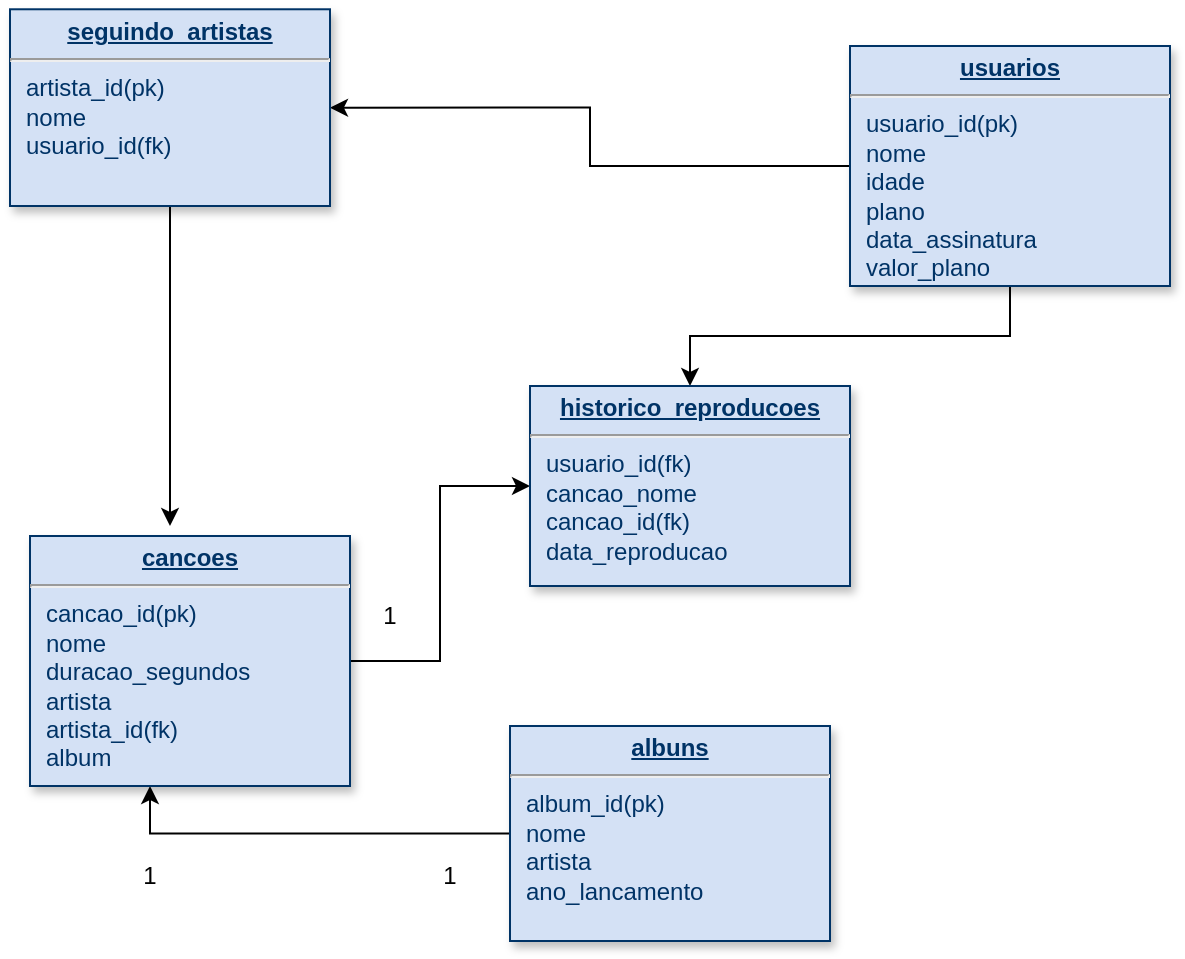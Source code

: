 <mxfile version="18.2.0" type="google"><diagram name="Page-1" id="efa7a0a1-bf9b-a30e-e6df-94a7791c09e9"><mxGraphModel grid="1" page="1" gridSize="10" guides="1" tooltips="1" connect="1" arrows="1" fold="1" pageScale="1" pageWidth="826" pageHeight="1169" background="none" math="0" shadow="0"><root><mxCell id="0"/><mxCell id="1" parent="0"/><mxCell id="njV9ArCqZyWYVVgnJBmj-116" style="edgeStyle=orthogonalEdgeStyle;rounded=0;orthogonalLoop=1;jettySize=auto;html=1;exitX=0;exitY=0.5;exitDx=0;exitDy=0;entryX=1;entryY=0.5;entryDx=0;entryDy=0;" edge="1" parent="1" source="19" target="25"><mxGeometry relative="1" as="geometry"/></mxCell><mxCell id="njV9ArCqZyWYVVgnJBmj-122" style="edgeStyle=orthogonalEdgeStyle;rounded=0;orthogonalLoop=1;jettySize=auto;html=1;exitX=0.5;exitY=1;exitDx=0;exitDy=0;" edge="1" parent="1" source="19" target="23"><mxGeometry relative="1" as="geometry"/></mxCell><mxCell id="19" value="&lt;p style=&quot;margin: 0px; margin-top: 4px; text-align: center; text-decoration: underline;&quot;&gt;&lt;b&gt;usuarios&lt;/b&gt;&lt;/p&gt;&lt;hr&gt;&lt;p style=&quot;margin: 0px; margin-left: 8px;&quot;&gt;usuario_id(pk)&lt;br&gt;nome&lt;/p&gt;&lt;p style=&quot;margin: 0px; margin-left: 8px;&quot;&gt;idade&lt;/p&gt;&lt;p style=&quot;margin: 0px; margin-left: 8px;&quot;&gt;plano&lt;/p&gt;&lt;p style=&quot;margin: 0px; margin-left: 8px;&quot;&gt;data_assinatura&lt;/p&gt;&lt;p style=&quot;margin: 0px; margin-left: 8px;&quot;&gt;valor_plano&lt;/p&gt;" style="verticalAlign=top;align=left;overflow=fill;fontSize=12;fontFamily=Helvetica;html=1;strokeColor=#003366;shadow=1;fillColor=#D4E1F5;fontColor=#003366" vertex="1" parent="1"><mxGeometry x="460.0" y="40.0" width="160" height="120" as="geometry"/></mxCell><mxCell id="njV9ArCqZyWYVVgnJBmj-125" style="edgeStyle=orthogonalEdgeStyle;rounded=0;orthogonalLoop=1;jettySize=auto;html=1;entryX=0.375;entryY=1;entryDx=0;entryDy=0;entryPerimeter=0;" edge="1" parent="1" source="20" target="21"><mxGeometry relative="1" as="geometry"/></mxCell><mxCell id="20" value="&lt;p style=&quot;margin: 0px; margin-top: 4px; text-align: center; text-decoration: underline;&quot;&gt;&lt;b&gt;albuns&lt;/b&gt;&lt;/p&gt;&lt;hr&gt;&lt;p style=&quot;margin: 0px; margin-left: 8px;&quot;&gt;album_id(pk)&lt;/p&gt;&lt;p style=&quot;margin: 0px; margin-left: 8px;&quot;&gt;nome&lt;/p&gt;&lt;p style=&quot;margin: 0px; margin-left: 8px;&quot;&gt;artista&lt;/p&gt;&lt;p style=&quot;margin: 0px; margin-left: 8px;&quot;&gt;ano_lancamento&lt;/p&gt;" style="verticalAlign=top;align=left;overflow=fill;fontSize=12;fontFamily=Helvetica;html=1;strokeColor=#003366;shadow=1;fillColor=#D4E1F5;fontColor=#003366" vertex="1" parent="1"><mxGeometry x="290" y="380" width="160" height="107.5" as="geometry"/></mxCell><mxCell id="njV9ArCqZyWYVVgnJBmj-123" style="edgeStyle=orthogonalEdgeStyle;rounded=0;orthogonalLoop=1;jettySize=auto;html=1;entryX=0;entryY=0.5;entryDx=0;entryDy=0;" edge="1" parent="1" source="21" target="23"><mxGeometry relative="1" as="geometry"/></mxCell><mxCell id="21" value="&lt;p style=&quot;margin: 0px; margin-top: 4px; text-align: center; text-decoration: underline;&quot;&gt;&lt;b&gt;cancoes&lt;/b&gt;&lt;/p&gt;&lt;hr&gt;&lt;p style=&quot;margin: 0px; margin-left: 8px;&quot;&gt;cancao_id(pk)&lt;/p&gt;&lt;p style=&quot;margin: 0px; margin-left: 8px;&quot;&gt;nome&lt;/p&gt;&lt;p style=&quot;margin: 0px; margin-left: 8px;&quot;&gt;duracao_segundos&lt;/p&gt;&lt;p style=&quot;margin: 0px; margin-left: 8px;&quot;&gt;artista&lt;/p&gt;&lt;p style=&quot;margin: 0px; margin-left: 8px;&quot;&gt;artista_id(fk)&lt;/p&gt;&lt;p style=&quot;margin: 0px; margin-left: 8px;&quot;&gt;album&lt;/p&gt;&lt;p style=&quot;margin: 0px; margin-left: 8px;&quot;&gt;&lt;br&gt;&lt;/p&gt;" style="verticalAlign=top;align=left;overflow=fill;fontSize=12;fontFamily=Helvetica;html=1;strokeColor=#003366;shadow=1;fillColor=#D4E1F5;fontColor=#003366" vertex="1" parent="1"><mxGeometry x="50" y="285" width="160" height="125" as="geometry"/></mxCell><mxCell id="23" value="&lt;p style=&quot;margin: 0px; margin-top: 4px; text-align: center; text-decoration: underline;&quot;&gt;&lt;b&gt;historico_reproducoes&lt;/b&gt;&lt;/p&gt;&lt;hr&gt;&lt;p style=&quot;margin: 0px; margin-left: 8px;&quot;&gt;usuario_id(fk)&lt;/p&gt;&lt;p style=&quot;margin: 0px; margin-left: 8px;&quot;&gt;cancao_nome&lt;/p&gt;&lt;p style=&quot;margin: 0px; margin-left: 8px;&quot;&gt;cancao_id(fk)&lt;/p&gt;&lt;p style=&quot;margin: 0px; margin-left: 8px;&quot;&gt;data_reproducao&lt;/p&gt;" style="verticalAlign=top;align=left;overflow=fill;fontSize=12;fontFamily=Helvetica;html=1;strokeColor=#003366;shadow=1;fillColor=#D4E1F5;fontColor=#003366" vertex="1" parent="1"><mxGeometry x="300.0" y="210.0" width="160" height="100" as="geometry"/></mxCell><mxCell id="njV9ArCqZyWYVVgnJBmj-117" style="edgeStyle=orthogonalEdgeStyle;rounded=0;orthogonalLoop=1;jettySize=auto;html=1;exitX=0.5;exitY=1;exitDx=0;exitDy=0;" edge="1" parent="1" source="25"><mxGeometry relative="1" as="geometry"><mxPoint x="120" y="280" as="targetPoint"/></mxGeometry></mxCell><mxCell id="25" value="&lt;p style=&quot;margin: 0px; margin-top: 4px; text-align: center; text-decoration: underline;&quot;&gt;&lt;b&gt;seguindo_artistas&lt;/b&gt;&lt;/p&gt;&lt;hr&gt;&lt;p style=&quot;margin: 0px; margin-left: 8px;&quot;&gt;artista_id(pk)&lt;/p&gt;&lt;p style=&quot;margin: 0px; margin-left: 8px;&quot;&gt;nome&lt;/p&gt;&lt;p style=&quot;margin: 0px; margin-left: 8px;&quot;&gt;usuario_id(fk)&lt;/p&gt;&lt;p style=&quot;margin: 0px; margin-left: 8px;&quot;&gt;&lt;br&gt;&lt;/p&gt;" style="verticalAlign=top;align=left;overflow=fill;fontSize=12;fontFamily=Helvetica;html=1;strokeColor=#003366;shadow=1;fillColor=#D4E1F5;fontColor=#003366" vertex="1" parent="1"><mxGeometry x="40" y="21.64" width="160" height="98.36" as="geometry"/></mxCell><mxCell id="njV9ArCqZyWYVVgnJBmj-126" value="1" style="text;html=1;strokeColor=none;fillColor=none;align=center;verticalAlign=middle;whiteSpace=wrap;rounded=0;" vertex="1" parent="1"><mxGeometry x="230" y="440" width="60" height="30" as="geometry"/></mxCell><mxCell id="njV9ArCqZyWYVVgnJBmj-127" value="1" style="text;html=1;strokeColor=none;fillColor=none;align=center;verticalAlign=middle;whiteSpace=wrap;rounded=0;" vertex="1" parent="1"><mxGeometry x="80" y="440" width="60" height="30" as="geometry"/></mxCell><mxCell id="njV9ArCqZyWYVVgnJBmj-128" value="1" style="text;html=1;strokeColor=none;fillColor=none;align=center;verticalAlign=middle;whiteSpace=wrap;rounded=0;" vertex="1" parent="1"><mxGeometry x="200" y="310" width="60" height="30" as="geometry"/></mxCell></root></mxGraphModel></diagram></mxfile>